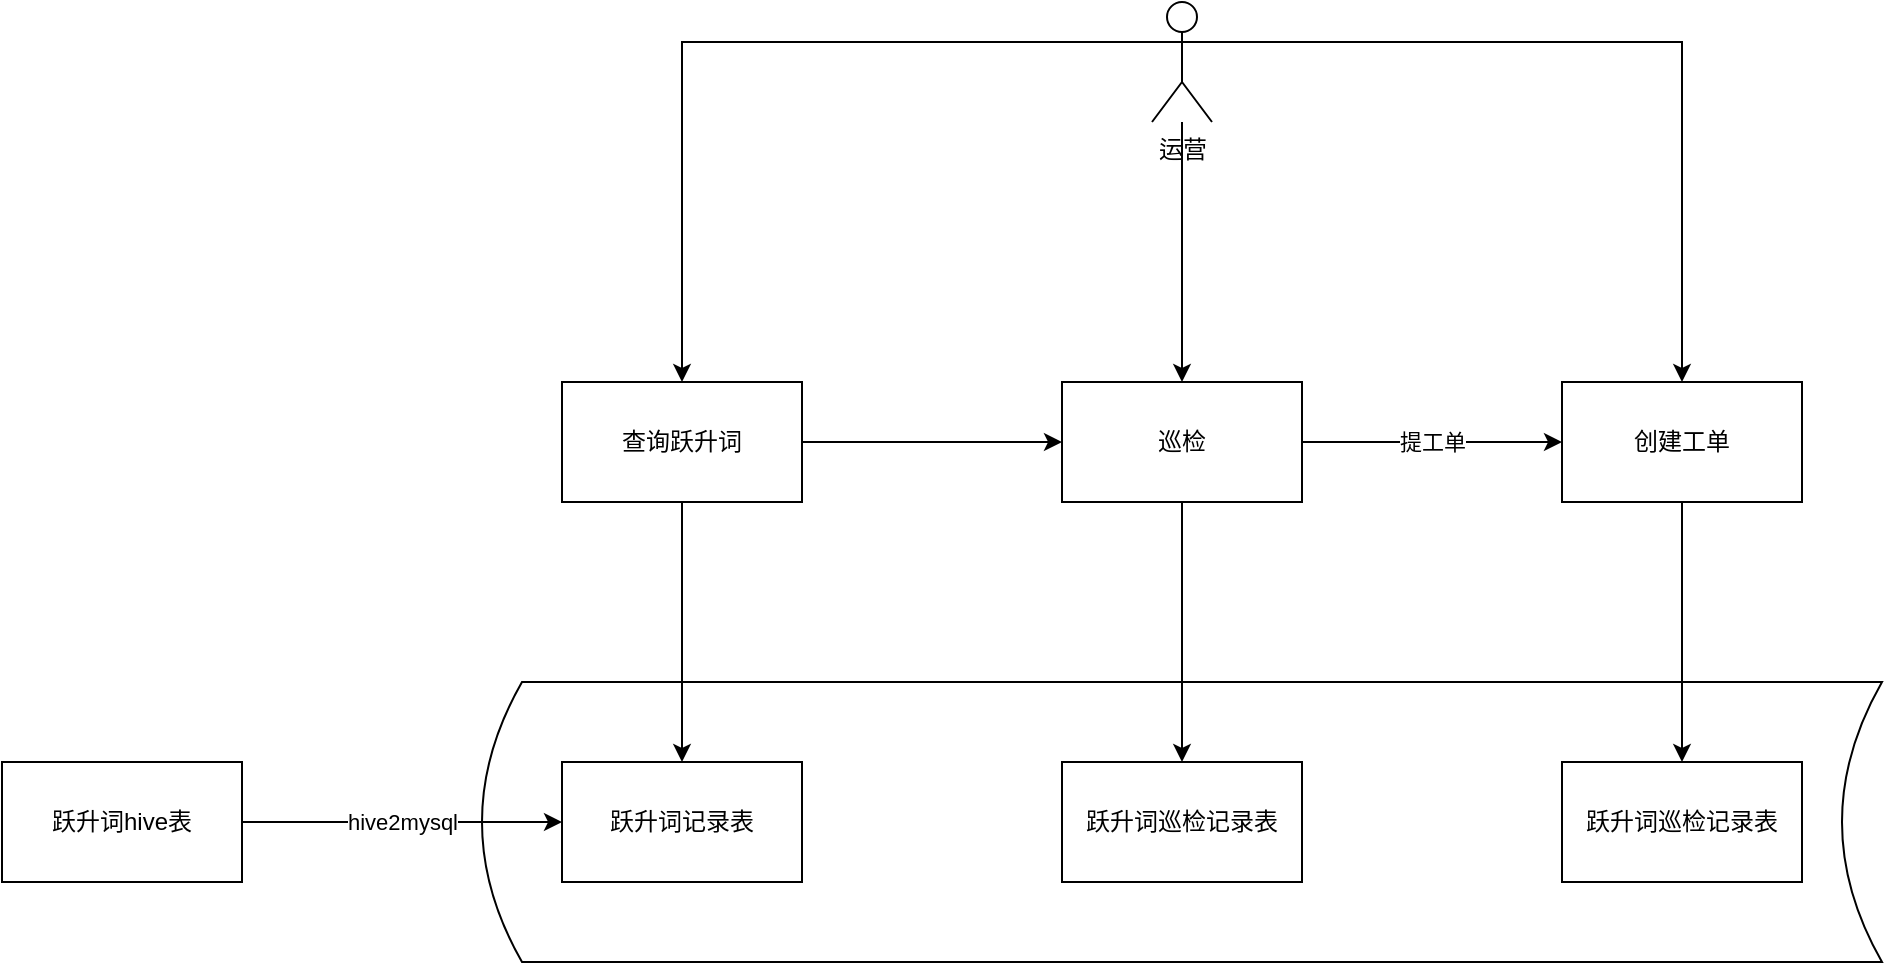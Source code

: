 <mxfile version="14.4.2" type="github">
  <diagram id="XBOGNHizAK6JIeIxBVBZ" name="Page-1">
    <mxGraphModel dx="1422" dy="762" grid="1" gridSize="10" guides="1" tooltips="1" connect="1" arrows="1" fold="1" page="1" pageScale="1" pageWidth="827" pageHeight="1169" math="0" shadow="0">
      <root>
        <mxCell id="0" />
        <mxCell id="1" parent="0" />
        <mxCell id="E3F-e6bLjiYr8utAB-yd-9" value="" style="shape=dataStorage;whiteSpace=wrap;html=1;fixedSize=1;" vertex="1" parent="1">
          <mxGeometry x="360" y="430" width="700" height="140" as="geometry" />
        </mxCell>
        <mxCell id="E3F-e6bLjiYr8utAB-yd-3" value="" style="edgeStyle=orthogonalEdgeStyle;rounded=0;orthogonalLoop=1;jettySize=auto;html=1;" edge="1" parent="1" source="E3F-e6bLjiYr8utAB-yd-1" target="E3F-e6bLjiYr8utAB-yd-2">
          <mxGeometry relative="1" as="geometry" />
        </mxCell>
        <mxCell id="E3F-e6bLjiYr8utAB-yd-4" value="hive2mysql" style="edgeLabel;html=1;align=center;verticalAlign=middle;resizable=0;points=[];" vertex="1" connectable="0" parent="E3F-e6bLjiYr8utAB-yd-3">
          <mxGeometry x="0.125" y="-3" relative="1" as="geometry">
            <mxPoint x="-10" y="-3" as="offset" />
          </mxGeometry>
        </mxCell>
        <mxCell id="E3F-e6bLjiYr8utAB-yd-1" value="跃升词hive表" style="rounded=0;whiteSpace=wrap;html=1;" vertex="1" parent="1">
          <mxGeometry x="120" y="470" width="120" height="60" as="geometry" />
        </mxCell>
        <mxCell id="E3F-e6bLjiYr8utAB-yd-2" value="跃升词记录表" style="rounded=0;whiteSpace=wrap;html=1;" vertex="1" parent="1">
          <mxGeometry x="400" y="470" width="120" height="60" as="geometry" />
        </mxCell>
        <mxCell id="E3F-e6bLjiYr8utAB-yd-6" style="edgeStyle=orthogonalEdgeStyle;rounded=0;orthogonalLoop=1;jettySize=auto;html=1;" edge="1" parent="1" source="E3F-e6bLjiYr8utAB-yd-5" target="E3F-e6bLjiYr8utAB-yd-2">
          <mxGeometry relative="1" as="geometry" />
        </mxCell>
        <mxCell id="E3F-e6bLjiYr8utAB-yd-12" value="" style="edgeStyle=orthogonalEdgeStyle;rounded=0;orthogonalLoop=1;jettySize=auto;html=1;exitX=1;exitY=0.5;exitDx=0;exitDy=0;entryX=0;entryY=0.5;entryDx=0;entryDy=0;" edge="1" parent="1" source="E3F-e6bLjiYr8utAB-yd-5" target="E3F-e6bLjiYr8utAB-yd-10">
          <mxGeometry relative="1" as="geometry" />
        </mxCell>
        <mxCell id="E3F-e6bLjiYr8utAB-yd-5" value="查询跃升词" style="rounded=0;whiteSpace=wrap;html=1;" vertex="1" parent="1">
          <mxGeometry x="400" y="280" width="120" height="60" as="geometry" />
        </mxCell>
        <mxCell id="E3F-e6bLjiYr8utAB-yd-7" value="跃升词巡检记录表" style="rounded=0;whiteSpace=wrap;html=1;" vertex="1" parent="1">
          <mxGeometry x="650" y="470" width="120" height="60" as="geometry" />
        </mxCell>
        <mxCell id="E3F-e6bLjiYr8utAB-yd-11" style="edgeStyle=orthogonalEdgeStyle;rounded=0;orthogonalLoop=1;jettySize=auto;html=1;" edge="1" parent="1" source="E3F-e6bLjiYr8utAB-yd-10" target="E3F-e6bLjiYr8utAB-yd-7">
          <mxGeometry relative="1" as="geometry" />
        </mxCell>
        <mxCell id="E3F-e6bLjiYr8utAB-yd-19" value="提工单" style="edgeStyle=orthogonalEdgeStyle;rounded=0;orthogonalLoop=1;jettySize=auto;html=1;" edge="1" parent="1" source="E3F-e6bLjiYr8utAB-yd-10" target="E3F-e6bLjiYr8utAB-yd-18">
          <mxGeometry relative="1" as="geometry" />
        </mxCell>
        <mxCell id="E3F-e6bLjiYr8utAB-yd-10" value="巡检" style="rounded=0;whiteSpace=wrap;html=1;" vertex="1" parent="1">
          <mxGeometry x="650" y="280" width="120" height="60" as="geometry" />
        </mxCell>
        <mxCell id="E3F-e6bLjiYr8utAB-yd-20" style="edgeStyle=orthogonalEdgeStyle;rounded=0;orthogonalLoop=1;jettySize=auto;html=1;exitX=0.5;exitY=1;exitDx=0;exitDy=0;" edge="1" parent="1" source="E3F-e6bLjiYr8utAB-yd-18" target="E3F-e6bLjiYr8utAB-yd-21">
          <mxGeometry relative="1" as="geometry">
            <mxPoint x="960" y="440" as="targetPoint" />
          </mxGeometry>
        </mxCell>
        <mxCell id="E3F-e6bLjiYr8utAB-yd-18" value="创建工单" style="rounded=0;whiteSpace=wrap;html=1;" vertex="1" parent="1">
          <mxGeometry x="900" y="280" width="120" height="60" as="geometry" />
        </mxCell>
        <mxCell id="E3F-e6bLjiYr8utAB-yd-21" value="跃升词巡检记录表" style="rounded=0;whiteSpace=wrap;html=1;" vertex="1" parent="1">
          <mxGeometry x="900" y="470" width="120" height="60" as="geometry" />
        </mxCell>
        <mxCell id="E3F-e6bLjiYr8utAB-yd-25" style="edgeStyle=orthogonalEdgeStyle;rounded=0;orthogonalLoop=1;jettySize=auto;html=1;exitX=0;exitY=0.333;exitDx=0;exitDy=0;exitPerimeter=0;" edge="1" parent="1" source="E3F-e6bLjiYr8utAB-yd-22" target="E3F-e6bLjiYr8utAB-yd-5">
          <mxGeometry relative="1" as="geometry" />
        </mxCell>
        <mxCell id="E3F-e6bLjiYr8utAB-yd-26" style="edgeStyle=orthogonalEdgeStyle;rounded=0;orthogonalLoop=1;jettySize=auto;html=1;entryX=0.5;entryY=0;entryDx=0;entryDy=0;" edge="1" parent="1" source="E3F-e6bLjiYr8utAB-yd-22" target="E3F-e6bLjiYr8utAB-yd-10">
          <mxGeometry relative="1" as="geometry" />
        </mxCell>
        <mxCell id="E3F-e6bLjiYr8utAB-yd-27" style="edgeStyle=orthogonalEdgeStyle;rounded=0;orthogonalLoop=1;jettySize=auto;html=1;exitX=1;exitY=0.333;exitDx=0;exitDy=0;exitPerimeter=0;" edge="1" parent="1" source="E3F-e6bLjiYr8utAB-yd-22" target="E3F-e6bLjiYr8utAB-yd-18">
          <mxGeometry relative="1" as="geometry" />
        </mxCell>
        <mxCell id="E3F-e6bLjiYr8utAB-yd-22" value="运营" style="shape=umlActor;verticalLabelPosition=bottom;verticalAlign=top;html=1;outlineConnect=0;" vertex="1" parent="1">
          <mxGeometry x="695" y="90" width="30" height="60" as="geometry" />
        </mxCell>
      </root>
    </mxGraphModel>
  </diagram>
</mxfile>
